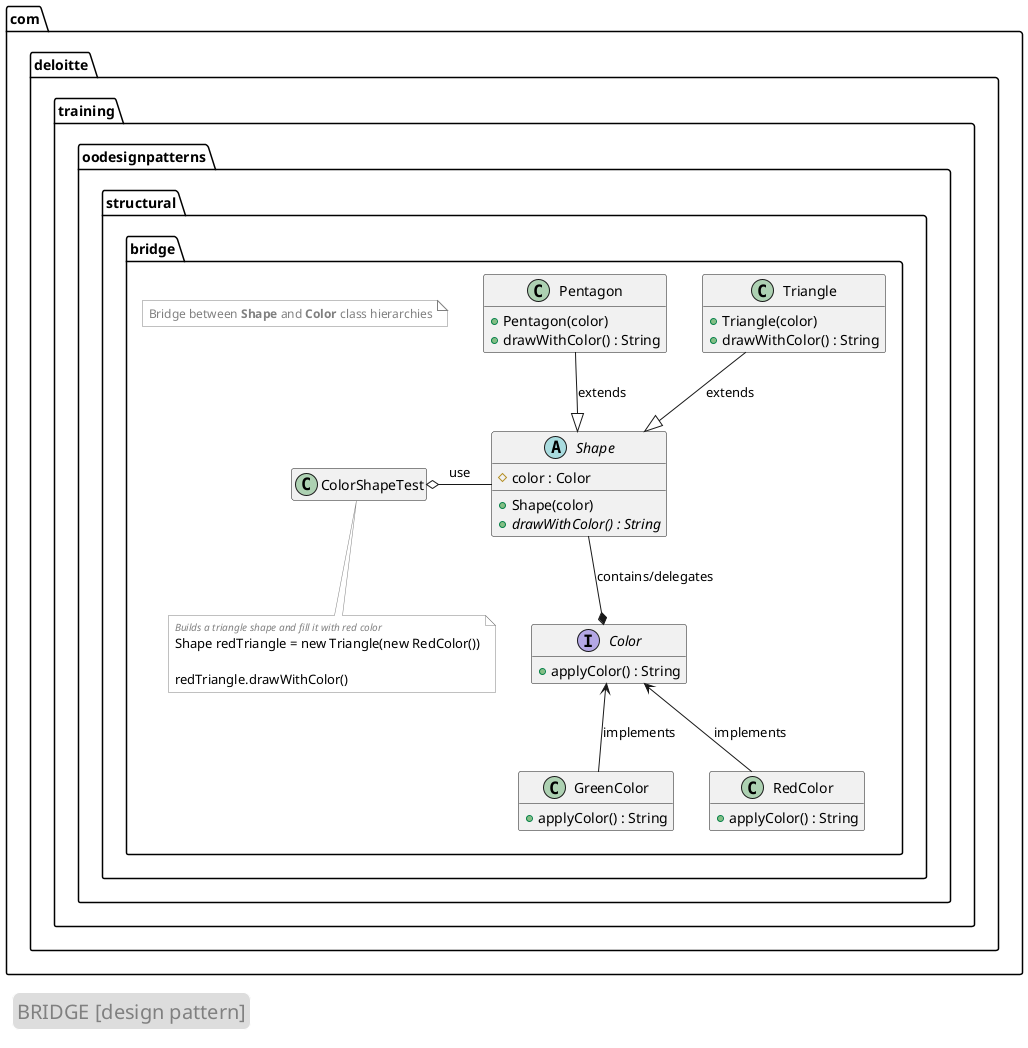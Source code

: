 @startuml

skinparam note {
    borderColor grey
    backgroundColor white
}

skinparam legend {
    borderColor white
    fontSize 20
    fontColor grey
}

package com.deloitte.training.oodesignpatterns.structural.bridge {
    ' Classes and interfaces
    together {
        interface Color {
            + applyColor() : String
        }
        class GreenColor {
            + applyColor() : String
        }
        class RedColor {
            + applyColor() : String
        }
    }
    abstract class Shape {
        # color : Color
        + Shape(color)
        + {abstract} drawWithColor() : String
    }
    class Triangle {
        + Triangle(color)
        + drawWithColor() : String
    }
    class Pentagon {
        + Pentagon(color)
        + drawWithColor() : String
    }

    class ColorShapeTest

    ' relationships
    Color <-- RedColor : implements
    Color <-- GreenColor : implements

    Triangle --|> Shape : extends
    Pentagon --|> Shape : extends

    Shape --* Color : contains/delegates

    ColorShapeTest o- Shape : use

    ' hide garbage
    hide empty fields
    hide empty methods

    ' notes
    note bottom of ColorShapeTest
        <i><size:10><color:grey>Builds a triangle shape and fill it with red color</color></size></i>
        Shape redTriangle = new Triangle(new RedColor())
        
        redTriangle.drawWithColor()
    end note
    note "<size:12><color:grey>Bridge between <b>Shape</b> and <b>Color</b> class hierarchies" as n2
}

'legend
legend bottom left
BRIDGE [design pattern]
end legend

@enduml

